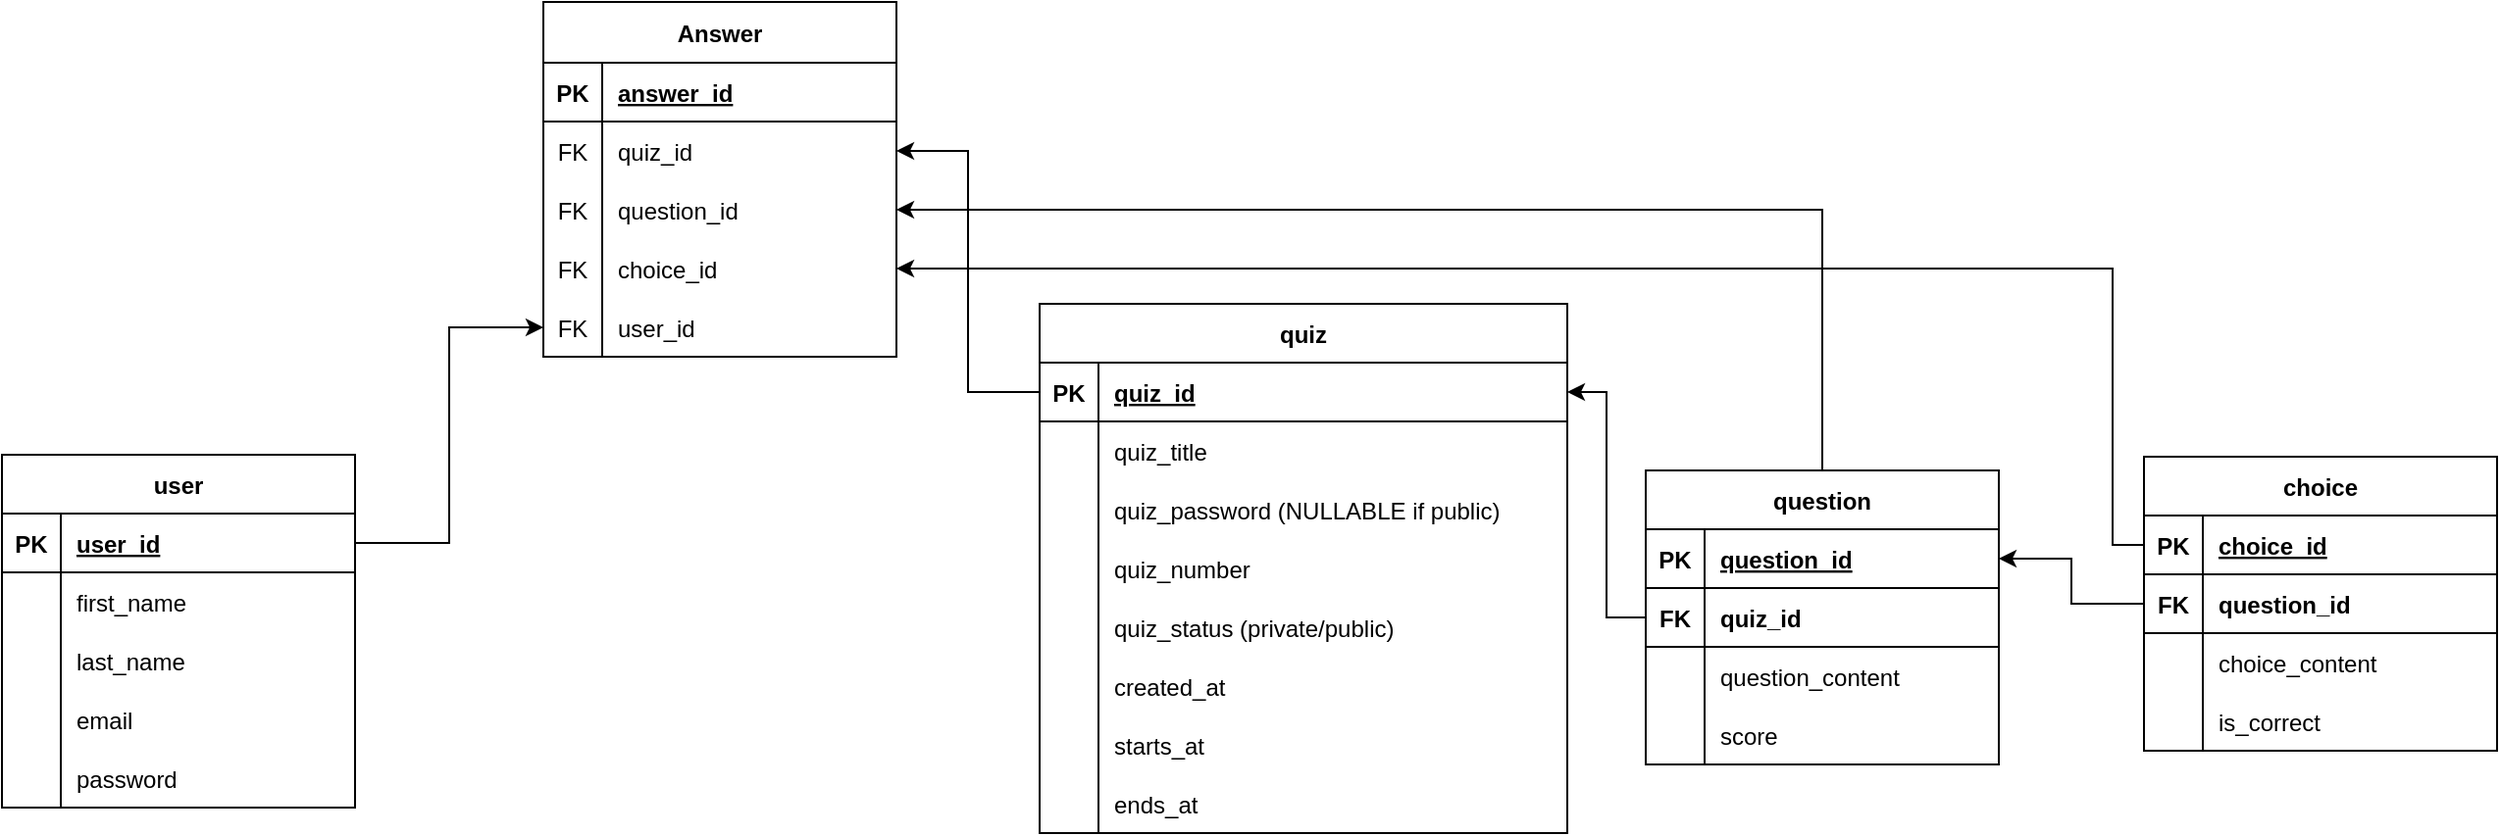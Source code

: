 <mxfile version="20.8.10" type="device"><diagram name="Page-1" id="JsBLMtFnjnabPXZoHmEX"><mxGraphModel dx="1008" dy="289" grid="0" gridSize="10" guides="1" tooltips="1" connect="1" arrows="1" fold="1" page="0" pageScale="1" pageWidth="850" pageHeight="1100" math="0" shadow="0"><root><mxCell id="0"/><mxCell id="1" parent="0"/><mxCell id="qhUdN6cUMEnjnXJX-V5U-1" value="user" style="shape=table;startSize=30;container=1;collapsible=1;childLayout=tableLayout;fixedRows=1;rowLines=0;fontStyle=1;align=center;resizeLast=1;" parent="1" vertex="1"><mxGeometry x="-171" y="266" width="180" height="180" as="geometry"/></mxCell><mxCell id="qhUdN6cUMEnjnXJX-V5U-2" value="" style="shape=tableRow;horizontal=0;startSize=0;swimlaneHead=0;swimlaneBody=0;fillColor=none;collapsible=0;dropTarget=0;points=[[0,0.5],[1,0.5]];portConstraint=eastwest;top=0;left=0;right=0;bottom=1;" parent="qhUdN6cUMEnjnXJX-V5U-1" vertex="1"><mxGeometry y="30" width="180" height="30" as="geometry"/></mxCell><mxCell id="qhUdN6cUMEnjnXJX-V5U-3" value="PK" style="shape=partialRectangle;connectable=0;fillColor=none;top=0;left=0;bottom=0;right=0;fontStyle=1;overflow=hidden;" parent="qhUdN6cUMEnjnXJX-V5U-2" vertex="1"><mxGeometry width="30" height="30" as="geometry"><mxRectangle width="30" height="30" as="alternateBounds"/></mxGeometry></mxCell><mxCell id="qhUdN6cUMEnjnXJX-V5U-4" value="user_id" style="shape=partialRectangle;connectable=0;fillColor=none;top=0;left=0;bottom=0;right=0;align=left;spacingLeft=6;fontStyle=5;overflow=hidden;" parent="qhUdN6cUMEnjnXJX-V5U-2" vertex="1"><mxGeometry x="30" width="150" height="30" as="geometry"><mxRectangle width="150" height="30" as="alternateBounds"/></mxGeometry></mxCell><mxCell id="qhUdN6cUMEnjnXJX-V5U-5" value="" style="shape=tableRow;horizontal=0;startSize=0;swimlaneHead=0;swimlaneBody=0;fillColor=none;collapsible=0;dropTarget=0;points=[[0,0.5],[1,0.5]];portConstraint=eastwest;top=0;left=0;right=0;bottom=0;" parent="qhUdN6cUMEnjnXJX-V5U-1" vertex="1"><mxGeometry y="60" width="180" height="30" as="geometry"/></mxCell><mxCell id="qhUdN6cUMEnjnXJX-V5U-6" value="" style="shape=partialRectangle;connectable=0;fillColor=none;top=0;left=0;bottom=0;right=0;editable=1;overflow=hidden;" parent="qhUdN6cUMEnjnXJX-V5U-5" vertex="1"><mxGeometry width="30" height="30" as="geometry"><mxRectangle width="30" height="30" as="alternateBounds"/></mxGeometry></mxCell><mxCell id="qhUdN6cUMEnjnXJX-V5U-7" value="first_name" style="shape=partialRectangle;connectable=0;fillColor=none;top=0;left=0;bottom=0;right=0;align=left;spacingLeft=6;overflow=hidden;" parent="qhUdN6cUMEnjnXJX-V5U-5" vertex="1"><mxGeometry x="30" width="150" height="30" as="geometry"><mxRectangle width="150" height="30" as="alternateBounds"/></mxGeometry></mxCell><mxCell id="qhUdN6cUMEnjnXJX-V5U-8" value="" style="shape=tableRow;horizontal=0;startSize=0;swimlaneHead=0;swimlaneBody=0;fillColor=none;collapsible=0;dropTarget=0;points=[[0,0.5],[1,0.5]];portConstraint=eastwest;top=0;left=0;right=0;bottom=0;" parent="qhUdN6cUMEnjnXJX-V5U-1" vertex="1"><mxGeometry y="90" width="180" height="30" as="geometry"/></mxCell><mxCell id="qhUdN6cUMEnjnXJX-V5U-9" value="" style="shape=partialRectangle;connectable=0;fillColor=none;top=0;left=0;bottom=0;right=0;editable=1;overflow=hidden;" parent="qhUdN6cUMEnjnXJX-V5U-8" vertex="1"><mxGeometry width="30" height="30" as="geometry"><mxRectangle width="30" height="30" as="alternateBounds"/></mxGeometry></mxCell><mxCell id="qhUdN6cUMEnjnXJX-V5U-10" value="last_name" style="shape=partialRectangle;connectable=0;fillColor=none;top=0;left=0;bottom=0;right=0;align=left;spacingLeft=6;overflow=hidden;" parent="qhUdN6cUMEnjnXJX-V5U-8" vertex="1"><mxGeometry x="30" width="150" height="30" as="geometry"><mxRectangle width="150" height="30" as="alternateBounds"/></mxGeometry></mxCell><mxCell id="qhUdN6cUMEnjnXJX-V5U-14" value="" style="shape=tableRow;horizontal=0;startSize=0;swimlaneHead=0;swimlaneBody=0;fillColor=none;collapsible=0;dropTarget=0;points=[[0,0.5],[1,0.5]];portConstraint=eastwest;top=0;left=0;right=0;bottom=0;" parent="qhUdN6cUMEnjnXJX-V5U-1" vertex="1"><mxGeometry y="120" width="180" height="30" as="geometry"/></mxCell><mxCell id="qhUdN6cUMEnjnXJX-V5U-15" value="" style="shape=partialRectangle;connectable=0;fillColor=none;top=0;left=0;bottom=0;right=0;editable=1;overflow=hidden;" parent="qhUdN6cUMEnjnXJX-V5U-14" vertex="1"><mxGeometry width="30" height="30" as="geometry"><mxRectangle width="30" height="30" as="alternateBounds"/></mxGeometry></mxCell><mxCell id="qhUdN6cUMEnjnXJX-V5U-16" value="email" style="shape=partialRectangle;connectable=0;fillColor=none;top=0;left=0;bottom=0;right=0;align=left;spacingLeft=6;overflow=hidden;" parent="qhUdN6cUMEnjnXJX-V5U-14" vertex="1"><mxGeometry x="30" width="150" height="30" as="geometry"><mxRectangle width="150" height="30" as="alternateBounds"/></mxGeometry></mxCell><mxCell id="qhUdN6cUMEnjnXJX-V5U-17" value="" style="shape=tableRow;horizontal=0;startSize=0;swimlaneHead=0;swimlaneBody=0;fillColor=none;collapsible=0;dropTarget=0;points=[[0,0.5],[1,0.5]];portConstraint=eastwest;top=0;left=0;right=0;bottom=0;" parent="qhUdN6cUMEnjnXJX-V5U-1" vertex="1"><mxGeometry y="150" width="180" height="30" as="geometry"/></mxCell><mxCell id="qhUdN6cUMEnjnXJX-V5U-18" value="" style="shape=partialRectangle;connectable=0;fillColor=none;top=0;left=0;bottom=0;right=0;editable=1;overflow=hidden;" parent="qhUdN6cUMEnjnXJX-V5U-17" vertex="1"><mxGeometry width="30" height="30" as="geometry"><mxRectangle width="30" height="30" as="alternateBounds"/></mxGeometry></mxCell><mxCell id="qhUdN6cUMEnjnXJX-V5U-19" value="password" style="shape=partialRectangle;connectable=0;fillColor=none;top=0;left=0;bottom=0;right=0;align=left;spacingLeft=6;overflow=hidden;" parent="qhUdN6cUMEnjnXJX-V5U-17" vertex="1"><mxGeometry x="30" width="150" height="30" as="geometry"><mxRectangle width="150" height="30" as="alternateBounds"/></mxGeometry></mxCell><mxCell id="qhUdN6cUMEnjnXJX-V5U-29" value="quiz" style="shape=table;startSize=30;container=1;collapsible=1;childLayout=tableLayout;fixedRows=1;rowLines=0;fontStyle=1;align=center;resizeLast=1;" parent="1" vertex="1"><mxGeometry x="358" y="189" width="269" height="270" as="geometry"/></mxCell><mxCell id="qhUdN6cUMEnjnXJX-V5U-30" value="" style="shape=tableRow;horizontal=0;startSize=0;swimlaneHead=0;swimlaneBody=0;fillColor=none;collapsible=0;dropTarget=0;points=[[0,0.5],[1,0.5]];portConstraint=eastwest;top=0;left=0;right=0;bottom=1;" parent="qhUdN6cUMEnjnXJX-V5U-29" vertex="1"><mxGeometry y="30" width="269" height="30" as="geometry"/></mxCell><mxCell id="qhUdN6cUMEnjnXJX-V5U-31" value="PK" style="shape=partialRectangle;connectable=0;fillColor=none;top=0;left=0;bottom=0;right=0;fontStyle=1;overflow=hidden;" parent="qhUdN6cUMEnjnXJX-V5U-30" vertex="1"><mxGeometry width="30" height="30" as="geometry"><mxRectangle width="30" height="30" as="alternateBounds"/></mxGeometry></mxCell><mxCell id="qhUdN6cUMEnjnXJX-V5U-32" value="quiz_id" style="shape=partialRectangle;connectable=0;fillColor=none;top=0;left=0;bottom=0;right=0;align=left;spacingLeft=6;fontStyle=5;overflow=hidden;" parent="qhUdN6cUMEnjnXJX-V5U-30" vertex="1"><mxGeometry x="30" width="239" height="30" as="geometry"><mxRectangle width="239" height="30" as="alternateBounds"/></mxGeometry></mxCell><mxCell id="qhUdN6cUMEnjnXJX-V5U-33" value="" style="shape=tableRow;horizontal=0;startSize=0;swimlaneHead=0;swimlaneBody=0;fillColor=none;collapsible=0;dropTarget=0;points=[[0,0.5],[1,0.5]];portConstraint=eastwest;top=0;left=0;right=0;bottom=0;" parent="qhUdN6cUMEnjnXJX-V5U-29" vertex="1"><mxGeometry y="60" width="269" height="30" as="geometry"/></mxCell><mxCell id="qhUdN6cUMEnjnXJX-V5U-34" value="" style="shape=partialRectangle;connectable=0;fillColor=none;top=0;left=0;bottom=0;right=0;editable=1;overflow=hidden;" parent="qhUdN6cUMEnjnXJX-V5U-33" vertex="1"><mxGeometry width="30" height="30" as="geometry"><mxRectangle width="30" height="30" as="alternateBounds"/></mxGeometry></mxCell><mxCell id="qhUdN6cUMEnjnXJX-V5U-35" value="quiz_title" style="shape=partialRectangle;connectable=0;fillColor=none;top=0;left=0;bottom=0;right=0;align=left;spacingLeft=6;overflow=hidden;" parent="qhUdN6cUMEnjnXJX-V5U-33" vertex="1"><mxGeometry x="30" width="239" height="30" as="geometry"><mxRectangle width="239" height="30" as="alternateBounds"/></mxGeometry></mxCell><mxCell id="qhUdN6cUMEnjnXJX-V5U-36" value="" style="shape=tableRow;horizontal=0;startSize=0;swimlaneHead=0;swimlaneBody=0;fillColor=none;collapsible=0;dropTarget=0;points=[[0,0.5],[1,0.5]];portConstraint=eastwest;top=0;left=0;right=0;bottom=0;" parent="qhUdN6cUMEnjnXJX-V5U-29" vertex="1"><mxGeometry y="90" width="269" height="30" as="geometry"/></mxCell><mxCell id="qhUdN6cUMEnjnXJX-V5U-37" value="" style="shape=partialRectangle;connectable=0;fillColor=none;top=0;left=0;bottom=0;right=0;editable=1;overflow=hidden;" parent="qhUdN6cUMEnjnXJX-V5U-36" vertex="1"><mxGeometry width="30" height="30" as="geometry"><mxRectangle width="30" height="30" as="alternateBounds"/></mxGeometry></mxCell><mxCell id="qhUdN6cUMEnjnXJX-V5U-38" value="quiz_password (NULLABLE if public)" style="shape=partialRectangle;connectable=0;fillColor=none;top=0;left=0;bottom=0;right=0;align=left;spacingLeft=6;overflow=hidden;" parent="qhUdN6cUMEnjnXJX-V5U-36" vertex="1"><mxGeometry x="30" width="239" height="30" as="geometry"><mxRectangle width="239" height="30" as="alternateBounds"/></mxGeometry></mxCell><mxCell id="qhUdN6cUMEnjnXJX-V5U-39" value="" style="shape=tableRow;horizontal=0;startSize=0;swimlaneHead=0;swimlaneBody=0;fillColor=none;collapsible=0;dropTarget=0;points=[[0,0.5],[1,0.5]];portConstraint=eastwest;top=0;left=0;right=0;bottom=0;" parent="qhUdN6cUMEnjnXJX-V5U-29" vertex="1"><mxGeometry y="120" width="269" height="30" as="geometry"/></mxCell><mxCell id="qhUdN6cUMEnjnXJX-V5U-40" value="" style="shape=partialRectangle;connectable=0;fillColor=none;top=0;left=0;bottom=0;right=0;editable=1;overflow=hidden;" parent="qhUdN6cUMEnjnXJX-V5U-39" vertex="1"><mxGeometry width="30" height="30" as="geometry"><mxRectangle width="30" height="30" as="alternateBounds"/></mxGeometry></mxCell><mxCell id="qhUdN6cUMEnjnXJX-V5U-41" value="quiz_number" style="shape=partialRectangle;connectable=0;fillColor=none;top=0;left=0;bottom=0;right=0;align=left;spacingLeft=6;overflow=hidden;" parent="qhUdN6cUMEnjnXJX-V5U-39" vertex="1"><mxGeometry x="30" width="239" height="30" as="geometry"><mxRectangle width="239" height="30" as="alternateBounds"/></mxGeometry></mxCell><mxCell id="qhUdN6cUMEnjnXJX-V5U-42" value="" style="shape=tableRow;horizontal=0;startSize=0;swimlaneHead=0;swimlaneBody=0;fillColor=none;collapsible=0;dropTarget=0;points=[[0,0.5],[1,0.5]];portConstraint=eastwest;top=0;left=0;right=0;bottom=0;" parent="qhUdN6cUMEnjnXJX-V5U-29" vertex="1"><mxGeometry y="150" width="269" height="30" as="geometry"/></mxCell><mxCell id="qhUdN6cUMEnjnXJX-V5U-43" value="" style="shape=partialRectangle;connectable=0;fillColor=none;top=0;left=0;bottom=0;right=0;editable=1;overflow=hidden;" parent="qhUdN6cUMEnjnXJX-V5U-42" vertex="1"><mxGeometry width="30" height="30" as="geometry"><mxRectangle width="30" height="30" as="alternateBounds"/></mxGeometry></mxCell><mxCell id="qhUdN6cUMEnjnXJX-V5U-44" value="quiz_status (private/public)" style="shape=partialRectangle;connectable=0;fillColor=none;top=0;left=0;bottom=0;right=0;align=left;spacingLeft=6;overflow=hidden;" parent="qhUdN6cUMEnjnXJX-V5U-42" vertex="1"><mxGeometry x="30" width="239" height="30" as="geometry"><mxRectangle width="239" height="30" as="alternateBounds"/></mxGeometry></mxCell><mxCell id="qhUdN6cUMEnjnXJX-V5U-93" value="" style="shape=tableRow;horizontal=0;startSize=0;swimlaneHead=0;swimlaneBody=0;fillColor=none;collapsible=0;dropTarget=0;points=[[0,0.5],[1,0.5]];portConstraint=eastwest;top=0;left=0;right=0;bottom=0;" parent="qhUdN6cUMEnjnXJX-V5U-29" vertex="1"><mxGeometry y="180" width="269" height="30" as="geometry"/></mxCell><mxCell id="qhUdN6cUMEnjnXJX-V5U-94" value="" style="shape=partialRectangle;connectable=0;fillColor=none;top=0;left=0;bottom=0;right=0;editable=1;overflow=hidden;" parent="qhUdN6cUMEnjnXJX-V5U-93" vertex="1"><mxGeometry width="30" height="30" as="geometry"><mxRectangle width="30" height="30" as="alternateBounds"/></mxGeometry></mxCell><mxCell id="qhUdN6cUMEnjnXJX-V5U-95" value="created_at" style="shape=partialRectangle;connectable=0;fillColor=none;top=0;left=0;bottom=0;right=0;align=left;spacingLeft=6;overflow=hidden;" parent="qhUdN6cUMEnjnXJX-V5U-93" vertex="1"><mxGeometry x="30" width="239" height="30" as="geometry"><mxRectangle width="239" height="30" as="alternateBounds"/></mxGeometry></mxCell><mxCell id="qhUdN6cUMEnjnXJX-V5U-97" value="" style="shape=tableRow;horizontal=0;startSize=0;swimlaneHead=0;swimlaneBody=0;fillColor=none;collapsible=0;dropTarget=0;points=[[0,0.5],[1,0.5]];portConstraint=eastwest;top=0;left=0;right=0;bottom=0;" parent="qhUdN6cUMEnjnXJX-V5U-29" vertex="1"><mxGeometry y="210" width="269" height="30" as="geometry"/></mxCell><mxCell id="qhUdN6cUMEnjnXJX-V5U-98" value="" style="shape=partialRectangle;connectable=0;fillColor=none;top=0;left=0;bottom=0;right=0;editable=1;overflow=hidden;" parent="qhUdN6cUMEnjnXJX-V5U-97" vertex="1"><mxGeometry width="30" height="30" as="geometry"><mxRectangle width="30" height="30" as="alternateBounds"/></mxGeometry></mxCell><mxCell id="qhUdN6cUMEnjnXJX-V5U-99" value="starts_at" style="shape=partialRectangle;connectable=0;fillColor=none;top=0;left=0;bottom=0;right=0;align=left;spacingLeft=6;overflow=hidden;" parent="qhUdN6cUMEnjnXJX-V5U-97" vertex="1"><mxGeometry x="30" width="239" height="30" as="geometry"><mxRectangle width="239" height="30" as="alternateBounds"/></mxGeometry></mxCell><mxCell id="qhUdN6cUMEnjnXJX-V5U-100" value="" style="shape=tableRow;horizontal=0;startSize=0;swimlaneHead=0;swimlaneBody=0;fillColor=none;collapsible=0;dropTarget=0;points=[[0,0.5],[1,0.5]];portConstraint=eastwest;top=0;left=0;right=0;bottom=0;" parent="qhUdN6cUMEnjnXJX-V5U-29" vertex="1"><mxGeometry y="240" width="269" height="30" as="geometry"/></mxCell><mxCell id="qhUdN6cUMEnjnXJX-V5U-101" value="" style="shape=partialRectangle;connectable=0;fillColor=none;top=0;left=0;bottom=0;right=0;editable=1;overflow=hidden;" parent="qhUdN6cUMEnjnXJX-V5U-100" vertex="1"><mxGeometry width="30" height="30" as="geometry"><mxRectangle width="30" height="30" as="alternateBounds"/></mxGeometry></mxCell><mxCell id="qhUdN6cUMEnjnXJX-V5U-102" value="ends_at" style="shape=partialRectangle;connectable=0;fillColor=none;top=0;left=0;bottom=0;right=0;align=left;spacingLeft=6;overflow=hidden;" parent="qhUdN6cUMEnjnXJX-V5U-100" vertex="1"><mxGeometry x="30" width="239" height="30" as="geometry"><mxRectangle width="239" height="30" as="alternateBounds"/></mxGeometry></mxCell><mxCell id="qhUdN6cUMEnjnXJX-V5U-148" style="edgeStyle=orthogonalEdgeStyle;rounded=0;orthogonalLoop=1;jettySize=auto;html=1;exitX=0.5;exitY=0;exitDx=0;exitDy=0;entryX=1;entryY=0.5;entryDx=0;entryDy=0;" parent="1" source="qhUdN6cUMEnjnXJX-V5U-48" target="qhUdN6cUMEnjnXJX-V5U-130" edge="1"><mxGeometry relative="1" as="geometry"/></mxCell><mxCell id="qhUdN6cUMEnjnXJX-V5U-48" value="question" style="shape=table;startSize=30;container=1;collapsible=1;childLayout=tableLayout;fixedRows=1;rowLines=0;fontStyle=1;align=center;resizeLast=1;" parent="1" vertex="1"><mxGeometry x="667" y="274" width="180" height="150" as="geometry"/></mxCell><mxCell id="qhUdN6cUMEnjnXJX-V5U-49" value="" style="shape=tableRow;horizontal=0;startSize=0;swimlaneHead=0;swimlaneBody=0;fillColor=none;collapsible=0;dropTarget=0;points=[[0,0.5],[1,0.5]];portConstraint=eastwest;top=0;left=0;right=0;bottom=1;" parent="qhUdN6cUMEnjnXJX-V5U-48" vertex="1"><mxGeometry y="30" width="180" height="30" as="geometry"/></mxCell><mxCell id="qhUdN6cUMEnjnXJX-V5U-50" value="PK" style="shape=partialRectangle;connectable=0;fillColor=none;top=0;left=0;bottom=0;right=0;fontStyle=1;overflow=hidden;" parent="qhUdN6cUMEnjnXJX-V5U-49" vertex="1"><mxGeometry width="30" height="30" as="geometry"><mxRectangle width="30" height="30" as="alternateBounds"/></mxGeometry></mxCell><mxCell id="qhUdN6cUMEnjnXJX-V5U-51" value="question_id" style="shape=partialRectangle;connectable=0;fillColor=none;top=0;left=0;bottom=0;right=0;align=left;spacingLeft=6;fontStyle=5;overflow=hidden;" parent="qhUdN6cUMEnjnXJX-V5U-49" vertex="1"><mxGeometry x="30" width="150" height="30" as="geometry"><mxRectangle width="150" height="30" as="alternateBounds"/></mxGeometry></mxCell><mxCell id="qhUdN6cUMEnjnXJX-V5U-52" value="" style="shape=tableRow;horizontal=0;startSize=0;swimlaneHead=0;swimlaneBody=0;fillColor=none;collapsible=0;dropTarget=0;points=[[0,0.5],[1,0.5]];portConstraint=eastwest;top=0;left=0;right=0;bottom=1;" parent="qhUdN6cUMEnjnXJX-V5U-48" vertex="1"><mxGeometry y="60" width="180" height="30" as="geometry"/></mxCell><mxCell id="qhUdN6cUMEnjnXJX-V5U-53" value="FK" style="shape=partialRectangle;connectable=0;fillColor=none;top=0;left=0;bottom=0;right=0;editable=1;overflow=hidden;fontStyle=1" parent="qhUdN6cUMEnjnXJX-V5U-52" vertex="1"><mxGeometry width="30" height="30" as="geometry"><mxRectangle width="30" height="30" as="alternateBounds"/></mxGeometry></mxCell><mxCell id="qhUdN6cUMEnjnXJX-V5U-54" value="quiz_id" style="shape=partialRectangle;connectable=0;fillColor=none;top=0;left=0;bottom=0;right=0;align=left;spacingLeft=6;overflow=hidden;fontStyle=1" parent="qhUdN6cUMEnjnXJX-V5U-52" vertex="1"><mxGeometry x="30" width="150" height="30" as="geometry"><mxRectangle width="150" height="30" as="alternateBounds"/></mxGeometry></mxCell><mxCell id="qhUdN6cUMEnjnXJX-V5U-55" value="" style="shape=tableRow;horizontal=0;startSize=0;swimlaneHead=0;swimlaneBody=0;fillColor=none;collapsible=0;dropTarget=0;points=[[0,0.5],[1,0.5]];portConstraint=eastwest;top=0;left=0;right=0;bottom=0;" parent="qhUdN6cUMEnjnXJX-V5U-48" vertex="1"><mxGeometry y="90" width="180" height="30" as="geometry"/></mxCell><mxCell id="qhUdN6cUMEnjnXJX-V5U-56" value="" style="shape=partialRectangle;connectable=0;fillColor=none;top=0;left=0;bottom=0;right=0;editable=1;overflow=hidden;" parent="qhUdN6cUMEnjnXJX-V5U-55" vertex="1"><mxGeometry width="30" height="30" as="geometry"><mxRectangle width="30" height="30" as="alternateBounds"/></mxGeometry></mxCell><mxCell id="qhUdN6cUMEnjnXJX-V5U-57" value="question_content" style="shape=partialRectangle;connectable=0;fillColor=none;top=0;left=0;bottom=0;right=0;align=left;spacingLeft=6;overflow=hidden;" parent="qhUdN6cUMEnjnXJX-V5U-55" vertex="1"><mxGeometry x="30" width="150" height="30" as="geometry"><mxRectangle width="150" height="30" as="alternateBounds"/></mxGeometry></mxCell><mxCell id="qhUdN6cUMEnjnXJX-V5U-136" value="" style="shape=tableRow;horizontal=0;startSize=0;swimlaneHead=0;swimlaneBody=0;fillColor=none;collapsible=0;dropTarget=0;points=[[0,0.5],[1,0.5]];portConstraint=eastwest;top=0;left=0;right=0;bottom=0;" parent="qhUdN6cUMEnjnXJX-V5U-48" vertex="1"><mxGeometry y="120" width="180" height="30" as="geometry"/></mxCell><mxCell id="qhUdN6cUMEnjnXJX-V5U-137" value="" style="shape=partialRectangle;connectable=0;fillColor=none;top=0;left=0;bottom=0;right=0;editable=1;overflow=hidden;" parent="qhUdN6cUMEnjnXJX-V5U-136" vertex="1"><mxGeometry width="30" height="30" as="geometry"><mxRectangle width="30" height="30" as="alternateBounds"/></mxGeometry></mxCell><mxCell id="qhUdN6cUMEnjnXJX-V5U-138" value="score" style="shape=partialRectangle;connectable=0;fillColor=none;top=0;left=0;bottom=0;right=0;align=left;spacingLeft=6;overflow=hidden;" parent="qhUdN6cUMEnjnXJX-V5U-136" vertex="1"><mxGeometry x="30" width="150" height="30" as="geometry"><mxRectangle width="150" height="30" as="alternateBounds"/></mxGeometry></mxCell><mxCell id="qhUdN6cUMEnjnXJX-V5U-61" value="choice" style="shape=table;startSize=30;container=1;collapsible=1;childLayout=tableLayout;fixedRows=1;rowLines=0;fontStyle=1;align=center;resizeLast=1;" parent="1" vertex="1"><mxGeometry x="921" y="267" width="180" height="150" as="geometry"/></mxCell><mxCell id="qhUdN6cUMEnjnXJX-V5U-62" value="" style="shape=tableRow;horizontal=0;startSize=0;swimlaneHead=0;swimlaneBody=0;fillColor=none;collapsible=0;dropTarget=0;points=[[0,0.5],[1,0.5]];portConstraint=eastwest;top=0;left=0;right=0;bottom=1;" parent="qhUdN6cUMEnjnXJX-V5U-61" vertex="1"><mxGeometry y="30" width="180" height="30" as="geometry"/></mxCell><mxCell id="qhUdN6cUMEnjnXJX-V5U-63" value="PK" style="shape=partialRectangle;connectable=0;fillColor=none;top=0;left=0;bottom=0;right=0;fontStyle=1;overflow=hidden;" parent="qhUdN6cUMEnjnXJX-V5U-62" vertex="1"><mxGeometry width="30" height="30" as="geometry"><mxRectangle width="30" height="30" as="alternateBounds"/></mxGeometry></mxCell><mxCell id="qhUdN6cUMEnjnXJX-V5U-64" value="choice_id" style="shape=partialRectangle;connectable=0;fillColor=none;top=0;left=0;bottom=0;right=0;align=left;spacingLeft=6;fontStyle=5;overflow=hidden;" parent="qhUdN6cUMEnjnXJX-V5U-62" vertex="1"><mxGeometry x="30" width="150" height="30" as="geometry"><mxRectangle width="150" height="30" as="alternateBounds"/></mxGeometry></mxCell><mxCell id="qhUdN6cUMEnjnXJX-V5U-65" value="" style="shape=tableRow;horizontal=0;startSize=0;swimlaneHead=0;swimlaneBody=0;fillColor=none;collapsible=0;dropTarget=0;points=[[0,0.5],[1,0.5]];portConstraint=eastwest;top=0;left=0;right=0;bottom=0;fontStyle=1" parent="qhUdN6cUMEnjnXJX-V5U-61" vertex="1"><mxGeometry y="60" width="180" height="30" as="geometry"/></mxCell><mxCell id="qhUdN6cUMEnjnXJX-V5U-66" value="FK" style="shape=partialRectangle;connectable=0;fillColor=none;top=0;left=0;bottom=1;right=0;editable=1;overflow=hidden;fontStyle=1" parent="qhUdN6cUMEnjnXJX-V5U-65" vertex="1"><mxGeometry width="30" height="30" as="geometry"><mxRectangle width="30" height="30" as="alternateBounds"/></mxGeometry></mxCell><mxCell id="qhUdN6cUMEnjnXJX-V5U-67" value="question_id" style="shape=partialRectangle;connectable=0;fillColor=none;top=0;left=0;bottom=1;right=0;align=left;spacingLeft=6;overflow=hidden;fontStyle=1" parent="qhUdN6cUMEnjnXJX-V5U-65" vertex="1"><mxGeometry x="30" width="150" height="30" as="geometry"><mxRectangle width="150" height="30" as="alternateBounds"/></mxGeometry></mxCell><mxCell id="qhUdN6cUMEnjnXJX-V5U-74" value="" style="shape=tableRow;horizontal=0;startSize=0;swimlaneHead=0;swimlaneBody=0;fillColor=none;collapsible=0;dropTarget=0;points=[[0,0.5],[1,0.5]];portConstraint=eastwest;top=0;left=0;right=0;bottom=0;" parent="qhUdN6cUMEnjnXJX-V5U-61" vertex="1"><mxGeometry y="90" width="180" height="30" as="geometry"/></mxCell><mxCell id="qhUdN6cUMEnjnXJX-V5U-75" value="" style="shape=partialRectangle;connectable=0;fillColor=none;top=0;left=0;bottom=0;right=0;editable=1;overflow=hidden;" parent="qhUdN6cUMEnjnXJX-V5U-74" vertex="1"><mxGeometry width="30" height="30" as="geometry"><mxRectangle width="30" height="30" as="alternateBounds"/></mxGeometry></mxCell><mxCell id="qhUdN6cUMEnjnXJX-V5U-76" value="choice_content" style="shape=partialRectangle;connectable=0;fillColor=none;top=0;left=0;bottom=0;right=0;align=left;spacingLeft=6;overflow=hidden;" parent="qhUdN6cUMEnjnXJX-V5U-74" vertex="1"><mxGeometry x="30" width="150" height="30" as="geometry"><mxRectangle width="150" height="30" as="alternateBounds"/></mxGeometry></mxCell><mxCell id="qhUdN6cUMEnjnXJX-V5U-107" value="" style="shape=tableRow;horizontal=0;startSize=0;swimlaneHead=0;swimlaneBody=0;fillColor=none;collapsible=0;dropTarget=0;points=[[0,0.5],[1,0.5]];portConstraint=eastwest;top=0;left=0;right=0;bottom=0;" parent="qhUdN6cUMEnjnXJX-V5U-61" vertex="1"><mxGeometry y="120" width="180" height="30" as="geometry"/></mxCell><mxCell id="qhUdN6cUMEnjnXJX-V5U-108" value="" style="shape=partialRectangle;connectable=0;fillColor=none;top=0;left=0;bottom=0;right=0;editable=1;overflow=hidden;" parent="qhUdN6cUMEnjnXJX-V5U-107" vertex="1"><mxGeometry width="30" height="30" as="geometry"><mxRectangle width="30" height="30" as="alternateBounds"/></mxGeometry></mxCell><mxCell id="qhUdN6cUMEnjnXJX-V5U-109" value="is_correct" style="shape=partialRectangle;connectable=0;fillColor=none;top=0;left=0;bottom=0;right=0;align=left;spacingLeft=6;overflow=hidden;" parent="qhUdN6cUMEnjnXJX-V5U-107" vertex="1"><mxGeometry x="30" width="150" height="30" as="geometry"><mxRectangle width="150" height="30" as="alternateBounds"/></mxGeometry></mxCell><mxCell id="qhUdN6cUMEnjnXJX-V5U-123" value="Answer" style="shape=table;startSize=31;container=1;collapsible=1;childLayout=tableLayout;fixedRows=1;rowLines=0;fontStyle=1;align=center;resizeLast=1;" parent="1" vertex="1"><mxGeometry x="105" y="35" width="180" height="181" as="geometry"/></mxCell><mxCell id="qhUdN6cUMEnjnXJX-V5U-124" value="" style="shape=tableRow;horizontal=0;startSize=0;swimlaneHead=0;swimlaneBody=0;fillColor=none;collapsible=0;dropTarget=0;points=[[0,0.5],[1,0.5]];portConstraint=eastwest;top=0;left=0;right=0;bottom=1;" parent="qhUdN6cUMEnjnXJX-V5U-123" vertex="1"><mxGeometry y="31" width="180" height="30" as="geometry"/></mxCell><mxCell id="qhUdN6cUMEnjnXJX-V5U-125" value="PK" style="shape=partialRectangle;connectable=0;fillColor=none;top=0;left=0;bottom=0;right=0;fontStyle=1;overflow=hidden;" parent="qhUdN6cUMEnjnXJX-V5U-124" vertex="1"><mxGeometry width="30" height="30" as="geometry"><mxRectangle width="30" height="30" as="alternateBounds"/></mxGeometry></mxCell><mxCell id="qhUdN6cUMEnjnXJX-V5U-126" value="answer_id" style="shape=partialRectangle;connectable=0;fillColor=none;top=0;left=0;bottom=0;right=0;align=left;spacingLeft=6;fontStyle=5;overflow=hidden;" parent="qhUdN6cUMEnjnXJX-V5U-124" vertex="1"><mxGeometry x="30" width="150" height="30" as="geometry"><mxRectangle width="150" height="30" as="alternateBounds"/></mxGeometry></mxCell><mxCell id="qhUdN6cUMEnjnXJX-V5U-127" value="" style="shape=tableRow;horizontal=0;startSize=0;swimlaneHead=0;swimlaneBody=0;fillColor=none;collapsible=0;dropTarget=0;points=[[0,0.5],[1,0.5]];portConstraint=eastwest;top=0;left=0;right=0;bottom=0;" parent="qhUdN6cUMEnjnXJX-V5U-123" vertex="1"><mxGeometry y="61" width="180" height="30" as="geometry"/></mxCell><mxCell id="qhUdN6cUMEnjnXJX-V5U-128" value="FK" style="shape=partialRectangle;connectable=0;fillColor=none;top=0;left=0;bottom=0;right=0;editable=1;overflow=hidden;" parent="qhUdN6cUMEnjnXJX-V5U-127" vertex="1"><mxGeometry width="30" height="30" as="geometry"><mxRectangle width="30" height="30" as="alternateBounds"/></mxGeometry></mxCell><mxCell id="qhUdN6cUMEnjnXJX-V5U-129" value="quiz_id" style="shape=partialRectangle;connectable=0;fillColor=none;top=0;left=0;bottom=0;right=0;align=left;spacingLeft=6;overflow=hidden;" parent="qhUdN6cUMEnjnXJX-V5U-127" vertex="1"><mxGeometry x="30" width="150" height="30" as="geometry"><mxRectangle width="150" height="30" as="alternateBounds"/></mxGeometry></mxCell><mxCell id="qhUdN6cUMEnjnXJX-V5U-130" value="" style="shape=tableRow;horizontal=0;startSize=0;swimlaneHead=0;swimlaneBody=0;fillColor=none;collapsible=0;dropTarget=0;points=[[0,0.5],[1,0.5]];portConstraint=eastwest;top=0;left=0;right=0;bottom=0;" parent="qhUdN6cUMEnjnXJX-V5U-123" vertex="1"><mxGeometry y="91" width="180" height="30" as="geometry"/></mxCell><mxCell id="qhUdN6cUMEnjnXJX-V5U-131" value="FK" style="shape=partialRectangle;connectable=0;fillColor=none;top=0;left=0;bottom=0;right=0;editable=1;overflow=hidden;" parent="qhUdN6cUMEnjnXJX-V5U-130" vertex="1"><mxGeometry width="30" height="30" as="geometry"><mxRectangle width="30" height="30" as="alternateBounds"/></mxGeometry></mxCell><mxCell id="qhUdN6cUMEnjnXJX-V5U-132" value="question_id" style="shape=partialRectangle;connectable=0;fillColor=none;top=0;left=0;bottom=0;right=0;align=left;spacingLeft=6;overflow=hidden;" parent="qhUdN6cUMEnjnXJX-V5U-130" vertex="1"><mxGeometry x="30" width="150" height="30" as="geometry"><mxRectangle width="150" height="30" as="alternateBounds"/></mxGeometry></mxCell><mxCell id="qhUdN6cUMEnjnXJX-V5U-133" value="" style="shape=tableRow;horizontal=0;startSize=0;swimlaneHead=0;swimlaneBody=0;fillColor=none;collapsible=0;dropTarget=0;points=[[0,0.5],[1,0.5]];portConstraint=eastwest;top=0;left=0;right=0;bottom=0;" parent="qhUdN6cUMEnjnXJX-V5U-123" vertex="1"><mxGeometry y="121" width="180" height="30" as="geometry"/></mxCell><mxCell id="qhUdN6cUMEnjnXJX-V5U-134" value="FK" style="shape=partialRectangle;connectable=0;fillColor=none;top=0;left=0;bottom=0;right=0;editable=1;overflow=hidden;" parent="qhUdN6cUMEnjnXJX-V5U-133" vertex="1"><mxGeometry width="30" height="30" as="geometry"><mxRectangle width="30" height="30" as="alternateBounds"/></mxGeometry></mxCell><mxCell id="qhUdN6cUMEnjnXJX-V5U-135" value="choice_id" style="shape=partialRectangle;connectable=0;fillColor=none;top=0;left=0;bottom=0;right=0;align=left;spacingLeft=6;overflow=hidden;" parent="qhUdN6cUMEnjnXJX-V5U-133" vertex="1"><mxGeometry x="30" width="150" height="30" as="geometry"><mxRectangle width="150" height="30" as="alternateBounds"/></mxGeometry></mxCell><mxCell id="qhUdN6cUMEnjnXJX-V5U-139" value="" style="shape=tableRow;horizontal=0;startSize=0;swimlaneHead=0;swimlaneBody=0;fillColor=none;collapsible=0;dropTarget=0;points=[[0,0.5],[1,0.5]];portConstraint=eastwest;top=0;left=0;right=0;bottom=0;" parent="qhUdN6cUMEnjnXJX-V5U-123" vertex="1"><mxGeometry y="151" width="180" height="30" as="geometry"/></mxCell><mxCell id="qhUdN6cUMEnjnXJX-V5U-140" value="FK" style="shape=partialRectangle;connectable=0;fillColor=none;top=0;left=0;bottom=0;right=0;editable=1;overflow=hidden;" parent="qhUdN6cUMEnjnXJX-V5U-139" vertex="1"><mxGeometry width="30" height="30" as="geometry"><mxRectangle width="30" height="30" as="alternateBounds"/></mxGeometry></mxCell><mxCell id="qhUdN6cUMEnjnXJX-V5U-141" value="user_id" style="shape=partialRectangle;connectable=0;fillColor=none;top=0;left=0;bottom=0;right=0;align=left;spacingLeft=6;overflow=hidden;" parent="qhUdN6cUMEnjnXJX-V5U-139" vertex="1"><mxGeometry x="30" width="150" height="30" as="geometry"><mxRectangle width="150" height="30" as="alternateBounds"/></mxGeometry></mxCell><mxCell id="qhUdN6cUMEnjnXJX-V5U-149" style="edgeStyle=orthogonalEdgeStyle;rounded=0;orthogonalLoop=1;jettySize=auto;html=1;exitX=0;exitY=0.5;exitDx=0;exitDy=0;entryX=1;entryY=0.5;entryDx=0;entryDy=0;" parent="1" source="qhUdN6cUMEnjnXJX-V5U-30" target="qhUdN6cUMEnjnXJX-V5U-127" edge="1"><mxGeometry relative="1" as="geometry"/></mxCell><mxCell id="qhUdN6cUMEnjnXJX-V5U-150" style="edgeStyle=orthogonalEdgeStyle;rounded=0;orthogonalLoop=1;jettySize=auto;html=1;exitX=0;exitY=0.5;exitDx=0;exitDy=0;entryX=1;entryY=0.5;entryDx=0;entryDy=0;" parent="1" source="qhUdN6cUMEnjnXJX-V5U-65" target="qhUdN6cUMEnjnXJX-V5U-49" edge="1"><mxGeometry relative="1" as="geometry"/></mxCell><mxCell id="qhUdN6cUMEnjnXJX-V5U-151" style="edgeStyle=orthogonalEdgeStyle;rounded=0;orthogonalLoop=1;jettySize=auto;html=1;exitX=0;exitY=0.5;exitDx=0;exitDy=0;entryX=1;entryY=0.5;entryDx=0;entryDy=0;" parent="1" source="qhUdN6cUMEnjnXJX-V5U-52" target="qhUdN6cUMEnjnXJX-V5U-30" edge="1"><mxGeometry relative="1" as="geometry"/></mxCell><mxCell id="qhUdN6cUMEnjnXJX-V5U-152" style="edgeStyle=orthogonalEdgeStyle;rounded=0;orthogonalLoop=1;jettySize=auto;html=1;exitX=0;exitY=0.5;exitDx=0;exitDy=0;entryX=1;entryY=0.5;entryDx=0;entryDy=0;" parent="1" source="qhUdN6cUMEnjnXJX-V5U-62" target="qhUdN6cUMEnjnXJX-V5U-133" edge="1"><mxGeometry relative="1" as="geometry"><Array as="points"><mxPoint x="905" y="312"/><mxPoint x="905" y="171"/></Array></mxGeometry></mxCell><mxCell id="qhUdN6cUMEnjnXJX-V5U-153" style="edgeStyle=orthogonalEdgeStyle;rounded=0;orthogonalLoop=1;jettySize=auto;html=1;exitX=1;exitY=0.5;exitDx=0;exitDy=0;entryX=0;entryY=0.5;entryDx=0;entryDy=0;" parent="1" source="qhUdN6cUMEnjnXJX-V5U-2" target="qhUdN6cUMEnjnXJX-V5U-139" edge="1"><mxGeometry relative="1" as="geometry"/></mxCell></root></mxGraphModel></diagram></mxfile>